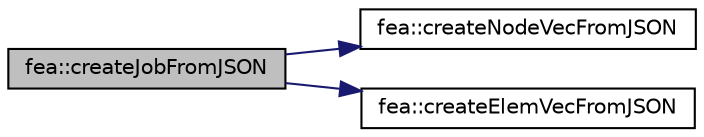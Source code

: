 digraph "fea::createJobFromJSON"
{
  edge [fontname="Helvetica",fontsize="10",labelfontname="Helvetica",labelfontsize="10"];
  node [fontname="Helvetica",fontsize="10",shape=record];
  rankdir="LR";
  Node1 [label="fea::createJobFromJSON",height=0.2,width=0.4,color="black", fillcolor="grey75", style="filled", fontcolor="black"];
  Node1 -> Node2 [color="midnightblue",fontsize="10",style="solid",fontname="Helvetica"];
  Node2 [label="fea::createNodeVecFromJSON",height=0.2,width=0.4,color="black", fillcolor="white", style="filled",URL="$namespacefea.html#aeb3c988a0fb1f75ea8a842e3b69f13eb"];
  Node1 -> Node3 [color="midnightblue",fontsize="10",style="solid",fontname="Helvetica"];
  Node3 [label="fea::createElemVecFromJSON",height=0.2,width=0.4,color="black", fillcolor="white", style="filled",URL="$namespacefea.html#ab8f4352c4c5540dbc63ee1eedb6744c3"];
}
